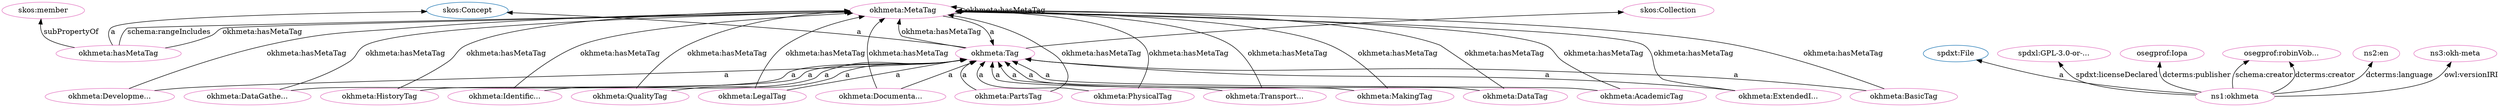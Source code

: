 digraph G {
  rankdir=BT
  node[height=.3]
"http://www.w3.org/2004/02/skos/core#Concept" [fillcolor="#1f77b4" color="#1f77b4" label="skos:Concept"]
"http://spdx.org/rdf/terms#File" [fillcolor="#1f77b4" color="#1f77b4" label="spdxt:File"]
"https://w3id.org/oseg/ont/okhmeta#Tag" [fillcolor="#1f77b4" color="#1f77b4" label="okhmeta:Tag"]
"https://w3id.org/oseg/ont/okhmeta#MetaTag" [fillcolor="#1f77b4" color="#1f77b4" label="okhmeta:MetaTag"]
"http://www.w3.org/2004/02/skos/core#Collection" [fillcolor="#1f77b4" color="#1f77b4" label="skos:Collection"]
"https://w3id.org/oseg/ont/okhmeta#PartsTag" [fillcolor="#e377c2" color="#e377c2" label="okhmeta:PartsTag"]
"https://w3id.org/oseg/ont/okhmeta#AcademicTag" [fillcolor="#e377c2" color="#e377c2" label="okhmeta:AcademicTag"]
"https://w3id.org/oseg/ont/okhmeta#MetaTag" [fillcolor="#e377c2" color="#e377c2" label="okhmeta:MetaTag"]
"https://w3id.org/oseg/ont/okhmeta#DevelopmentTag" [fillcolor="#e377c2" color="#e377c2" label="okhmeta:Developme..."]
"https://w3id.org/oseg/ont/okhmeta#PhysicalTag" [fillcolor="#e377c2" color="#e377c2" label="okhmeta:PhysicalTag"]
"https://spdx.org/licenses/GPL-3.0-or-later" [fillcolor="#e377c2" color="#e377c2" label="spdxl:GPL-3.0-or-..."]
"https://w3id.org/oseg/ont/oseg-profiles#Iopa" [fillcolor="#e377c2" color="#e377c2" label="osegprof:Iopa"]
"https://w3id.org/oseg/ont/okhmeta#hasMetaTag" [fillcolor="#e377c2" color="#e377c2" label="okhmeta:hasMetaTag"]
"https://w3id.org/oseg/ont/okhmeta" [fillcolor="#e377c2" color="#e377c2" label="ns1:okhmeta"]
"https://w3id.org/oseg/ont/okhmeta#Tag" [fillcolor="#e377c2" color="#e377c2" label="okhmeta:Tag"]
"https://w3id.org/oseg/ont/okhmeta#MakingTag" [fillcolor="#e377c2" color="#e377c2" label="okhmeta:MakingTag"]
"https://w3id.org/oseg/ont/okhmeta#DataTag" [fillcolor="#e377c2" color="#e377c2" label="okhmeta:DataTag"]
"https://w3id.org/oseg/ont/okhmeta#DataGatheringTag" [fillcolor="#e377c2" color="#e377c2" label="okhmeta:DataGathe..."]
"https://w3id.org/oseg/ont/oseg-profiles#robinVobruba" [fillcolor="#e377c2" color="#e377c2" label="osegprof:robinVob..."]
"https://w3id.org/oseg/ont/okhmeta#ExtendedInfoTag" [fillcolor="#e377c2" color="#e377c2" label="okhmeta:ExtendedI..."]
"https://w3id.org/oseg/ont/okhmeta#IdentificationTag" [fillcolor="#e377c2" color="#e377c2" label="okhmeta:Identific..."]
"https://w3id.org/oseg/ont/okhmeta#DocumentationTag" [fillcolor="#e377c2" color="#e377c2" label="okhmeta:Documenta..."]
"http://www.w3.org/2004/02/skos/core#member" [fillcolor="#e377c2" color="#e377c2" label="skos:member"]
"https://w3id.org/oseg/ont/okhmeta#BasicTag" [fillcolor="#e377c2" color="#e377c2" label="okhmeta:BasicTag"]
"https://w3id.org/oseg/ont/okhmeta#QualityTag" [fillcolor="#e377c2" color="#e377c2" label="okhmeta:QualityTag"]
"https://w3id.org/oseg/ont/okhmeta#TransportationTag" [fillcolor="#e377c2" color="#e377c2" label="okhmeta:Transport..."]
"https://w3id.org/oseg/ont/okhmeta#HistoryTag" [fillcolor="#e377c2" color="#e377c2" label="okhmeta:HistoryTag"]
"https://w3id.org/oseg/ont/okhmeta#LegalTag" [fillcolor="#e377c2" color="#e377c2" label="okhmeta:LegalTag"]
"http://id.loc.gov/vocabulary/iso639-1/en" [fillcolor="#e377c2" color="#e377c2" label="ns2:en"]
"http://www.w3.org/2004/02/skos/core#Collection" [fillcolor="#e377c2" color="#e377c2" label="skos:Collection"]
"https://w3id.org/oseg/ont/1.1.0/okh-meta" [fillcolor="#e377c2" color="#e377c2" label="ns3:okh-meta"]
  "https://w3id.org/oseg/ont/okhmeta#AcademicTag" -> "https://w3id.org/oseg/ont/okhmeta#Tag" [label="a"]
  "https://w3id.org/oseg/ont/okhmeta#LegalTag" -> "https://w3id.org/oseg/ont/okhmeta#MetaTag" [label="okhmeta:hasMetaTag"]
  "https://w3id.org/oseg/ont/okhmeta#DevelopmentTag" -> "https://w3id.org/oseg/ont/okhmeta#Tag" [label="a"]
  "https://w3id.org/oseg/ont/okhmeta#MetaTag" -> "https://w3id.org/oseg/ont/okhmeta#Tag" [label="a"]
  "https://w3id.org/oseg/ont/okhmeta#PhysicalTag" -> "https://w3id.org/oseg/ont/okhmeta#Tag" [label="a"]
  "https://w3id.org/oseg/ont/okhmeta#hasMetaTag" -> "http://www.w3.org/2004/02/skos/core#Concept" [label="a"]
  "https://w3id.org/oseg/ont/okhmeta#MetaTag" -> "https://w3id.org/oseg/ont/okhmeta#MetaTag" [label="okhmeta:hasMetaTag"]
  "https://w3id.org/oseg/ont/okhmeta" -> "http://spdx.org/rdf/terms#File" [label="a"]
  "https://w3id.org/oseg/ont/okhmeta#DocumentationTag" -> "https://w3id.org/oseg/ont/okhmeta#MetaTag" [label="okhmeta:hasMetaTag"]
  "https://w3id.org/oseg/ont/okhmeta#BasicTag" -> "https://w3id.org/oseg/ont/okhmeta#MetaTag" [label="okhmeta:hasMetaTag"]
  "https://w3id.org/oseg/ont/okhmeta#TransportationTag" -> "https://w3id.org/oseg/ont/okhmeta#MetaTag" [label="okhmeta:hasMetaTag"]
  "https://w3id.org/oseg/ont/okhmeta#MakingTag" -> "https://w3id.org/oseg/ont/okhmeta#Tag" [label="a"]
  "https://w3id.org/oseg/ont/okhmeta" -> "https://w3id.org/oseg/ont/oseg-profiles#robinVobruba" [label="schema:creator"]
  "https://w3id.org/oseg/ont/okhmeta#ExtendedInfoTag" -> "https://w3id.org/oseg/ont/okhmeta#Tag" [label="a"]
  "https://w3id.org/oseg/ont/okhmeta#DataTag" -> "https://w3id.org/oseg/ont/okhmeta#MetaTag" [label="okhmeta:hasMetaTag"]
  "https://w3id.org/oseg/ont/okhmeta#DataGatheringTag" -> "https://w3id.org/oseg/ont/okhmeta#MetaTag" [label="okhmeta:hasMetaTag"]
  "https://w3id.org/oseg/ont/okhmeta#Tag" -> "https://w3id.org/oseg/ont/okhmeta#MetaTag" [label="okhmeta:hasMetaTag"]
  "https://w3id.org/oseg/ont/okhmeta#PartsTag" -> "https://w3id.org/oseg/ont/okhmeta#MetaTag" [label="okhmeta:hasMetaTag"]
  "https://w3id.org/oseg/ont/okhmeta#DocumentationTag" -> "https://w3id.org/oseg/ont/okhmeta#Tag" [label="a"]
  "https://w3id.org/oseg/ont/okhmeta#BasicTag" -> "https://w3id.org/oseg/ont/okhmeta#Tag" [label="a"]
  "https://w3id.org/oseg/ont/okhmeta#QualityTag" -> "https://w3id.org/oseg/ont/okhmeta#Tag" [label="a"]
  "https://w3id.org/oseg/ont/okhmeta#TransportationTag" -> "https://w3id.org/oseg/ont/okhmeta#Tag" [label="a"]
  "https://w3id.org/oseg/ont/okhmeta#hasMetaTag" -> "https://w3id.org/oseg/ont/okhmeta#MetaTag" [label="schema:rangeIncludes"]
  "https://w3id.org/oseg/ont/okhmeta#IdentificationTag" -> "https://w3id.org/oseg/ont/okhmeta#MetaTag" [label="okhmeta:hasMetaTag"]
  "https://w3id.org/oseg/ont/okhmeta" -> "http://id.loc.gov/vocabulary/iso639-1/en" [label="dcterms:language"]
  "https://w3id.org/oseg/ont/okhmeta#HistoryTag" -> "https://w3id.org/oseg/ont/okhmeta#MetaTag" [label="okhmeta:hasMetaTag"]
  "https://w3id.org/oseg/ont/okhmeta" -> "https://w3id.org/oseg/ont/1.1.0/okh-meta" [label="owl:versionIRI"]
  "https://w3id.org/oseg/ont/okhmeta#QualityTag" -> "https://w3id.org/oseg/ont/okhmeta#MetaTag" [label="okhmeta:hasMetaTag"]
  "https://w3id.org/oseg/ont/okhmeta#PartsTag" -> "https://w3id.org/oseg/ont/okhmeta#Tag" [label="a"]
  "https://w3id.org/oseg/ont/okhmeta" -> "https://spdx.org/licenses/GPL-3.0-or-later" [label="spdxt:licenseDeclared"]
  "https://w3id.org/oseg/ont/okhmeta#AcademicTag" -> "https://w3id.org/oseg/ont/okhmeta#MetaTag" [label="okhmeta:hasMetaTag"]
  "https://w3id.org/oseg/ont/okhmeta" -> "https://w3id.org/oseg/ont/oseg-profiles#Iopa" [label="dcterms:publisher"]
  "https://w3id.org/oseg/ont/okhmeta#Tag" -> "http://www.w3.org/2004/02/skos/core#Concept" [label="a"]
  "https://w3id.org/oseg/ont/okhmeta#hasMetaTag" -> "https://w3id.org/oseg/ont/okhmeta#MetaTag" [label="okhmeta:hasMetaTag"]
  "https://w3id.org/oseg/ont/okhmeta#DataTag" -> "https://w3id.org/oseg/ont/okhmeta#Tag" [label="a"]
  "https://w3id.org/oseg/ont/okhmeta#DataGatheringTag" -> "https://w3id.org/oseg/ont/okhmeta#Tag" [label="a"]
  "https://w3id.org/oseg/ont/okhmeta#MakingTag" -> "https://w3id.org/oseg/ont/okhmeta#MetaTag" [label="okhmeta:hasMetaTag"]
  "https://w3id.org/oseg/ont/okhmeta#ExtendedInfoTag" -> "https://w3id.org/oseg/ont/okhmeta#MetaTag" [label="okhmeta:hasMetaTag"]
  "https://w3id.org/oseg/ont/okhmeta#IdentificationTag" -> "https://w3id.org/oseg/ont/okhmeta#Tag" [label="a"]
  "https://w3id.org/oseg/ont/okhmeta#hasMetaTag" -> "http://www.w3.org/2004/02/skos/core#member" [label="subPropertyOf"]
  "https://w3id.org/oseg/ont/okhmeta#DevelopmentTag" -> "https://w3id.org/oseg/ont/okhmeta#MetaTag" [label="okhmeta:hasMetaTag"]
  "https://w3id.org/oseg/ont/okhmeta#HistoryTag" -> "https://w3id.org/oseg/ont/okhmeta#Tag" [label="a"]
  "https://w3id.org/oseg/ont/okhmeta#PhysicalTag" -> "https://w3id.org/oseg/ont/okhmeta#MetaTag" [label="okhmeta:hasMetaTag"]
  "https://w3id.org/oseg/ont/okhmeta" -> "https://w3id.org/oseg/ont/oseg-profiles#robinVobruba" [label="dcterms:creator"]
  "https://w3id.org/oseg/ont/okhmeta#LegalTag" -> "https://w3id.org/oseg/ont/okhmeta#Tag" [label="a"]
  "https://w3id.org/oseg/ont/okhmeta#Tag" -> "http://www.w3.org/2004/02/skos/core#Collection" [label=""]
}
